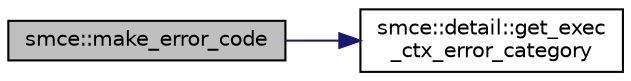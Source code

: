 digraph "smce::make_error_code"
{
 // LATEX_PDF_SIZE
  edge [fontname="Helvetica",fontsize="10",labelfontname="Helvetica",labelfontsize="10"];
  node [fontname="Helvetica",fontsize="10",shape=record];
  rankdir="LR";
  Node1 [label="smce::make_error_code",height=0.2,width=0.4,color="black", fillcolor="grey75", style="filled", fontcolor="black",tooltip=" "];
  Node1 -> Node2 [color="midnightblue",fontsize="10",style="solid",fontname="Helvetica"];
  Node2 [label="smce::detail::get_exec\l_ctx_error_category",height=0.2,width=0.4,color="black", fillcolor="white", style="filled",URL="$namespacesmce_1_1detail.html#a5509af5d228f5ec46da7abcf0e0517dd",tooltip=" "];
}
